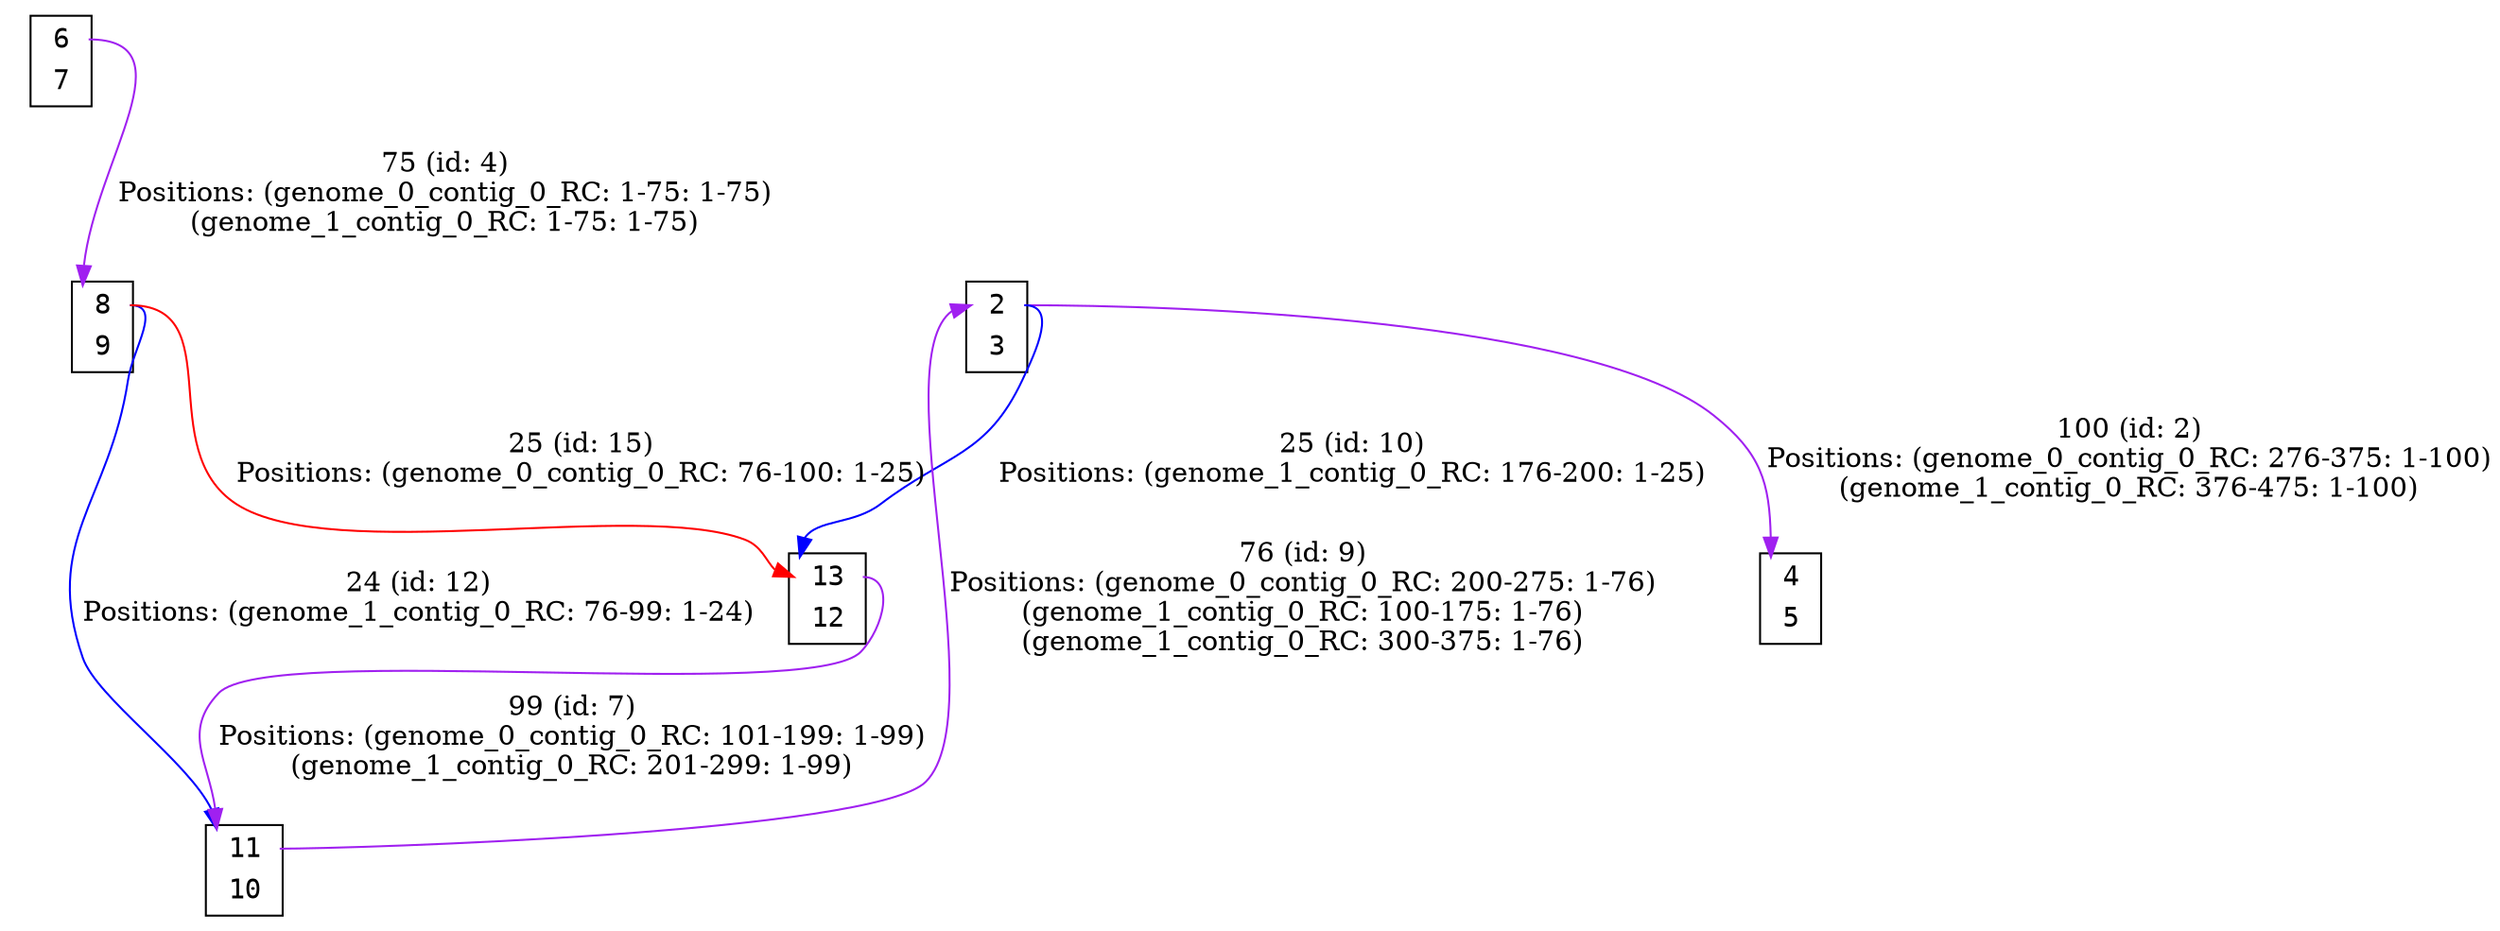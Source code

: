 digraph my_graph {
node[fontname=<Courier>,shape=<plaintext>]
vertex_0x126d460_0x1271770[label=<<TABLE bgcolor = "white">
<TR><TD BORDER = "0" PORT = "port_0x1271770_in"></TD><TD BORDER = "0" PORT = "port_">2</TD><TD BORDER = "0" PORT = "port_0x1271770_out"></TD></TR>
<TR><TD BORDER = "0" PORT = "port_0x126d460_out"></TD><TD BORDER = "0" PORT = "port_">3</TD><TD BORDER = "0" PORT = "port_0x126d460_in"></TD></TR>
</TABLE>>,style=<filled>,color=<black>,fillcolor=<white>]
vertex_0x126d5a0_0x126d820[label=<<TABLE bgcolor = "white">
<TR><TD BORDER = "0" PORT = "port_0x126d5a0_in"></TD><TD BORDER = "0" PORT = "port_">4</TD><TD BORDER = "0" PORT = "port_0x126d5a0_out"></TD></TR>
<TR><TD BORDER = "0" PORT = "port_0x126d820_out"></TD><TD BORDER = "0" PORT = "port_">5</TD><TD BORDER = "0" PORT = "port_0x126d820_in"></TD></TR>
</TABLE>>,style=<filled>,color=<black>,fillcolor=<white>]
vertex_0x126c0e0_0x126d750[label=<<TABLE bgcolor = "white">
<TR><TD BORDER = "0" PORT = "port_0x126d750_in"></TD><TD BORDER = "0" PORT = "port_">6</TD><TD BORDER = "0" PORT = "port_0x126d750_out"></TD></TR>
<TR><TD BORDER = "0" PORT = "port_0x126c0e0_out"></TD><TD BORDER = "0" PORT = "port_">7</TD><TD BORDER = "0" PORT = "port_0x126c0e0_in"></TD></TR>
</TABLE>>,style=<filled>,color=<black>,fillcolor=<white>]
vertex_0x126c440_0x126c480[label=<<TABLE bgcolor = "white">
<TR><TD BORDER = "0" PORT = "port_0x126c440_in"></TD><TD BORDER = "0" PORT = "port_">8</TD><TD BORDER = "0" PORT = "port_0x126c440_out"></TD></TR>
<TR><TD BORDER = "0" PORT = "port_0x126c480_out"></TD><TD BORDER = "0" PORT = "port_">9</TD><TD BORDER = "0" PORT = "port_0x126c480_in"></TD></TR>
</TABLE>>,style=<filled>,color=<black>,fillcolor=<white>]
vertex_0x126d320_0x126db20[label=<<TABLE bgcolor = "white">
<TR><TD BORDER = "0" PORT = "port_0x126d320_in"></TD><TD BORDER = "0" PORT = "port_">11</TD><TD BORDER = "0" PORT = "port_0x126d320_out"></TD></TR>
<TR><TD BORDER = "0" PORT = "port_0x126db20_out"></TD><TD BORDER = "0" PORT = "port_">10</TD><TD BORDER = "0" PORT = "port_0x126db20_in"></TD></TR>
</TABLE>>,style=<filled>,color=<black>,fillcolor=<white>]
vertex_0x126dd60_0x126ddd0[label=<<TABLE bgcolor = "white">
<TR><TD BORDER = "0" PORT = "port_0x126ddd0_in"></TD><TD BORDER = "0" PORT = "port_">13</TD><TD BORDER = "0" PORT = "port_0x126ddd0_out"></TD></TR>
<TR><TD BORDER = "0" PORT = "port_0x126dd60_out"></TD><TD BORDER = "0" PORT = "port_">12</TD><TD BORDER = "0" PORT = "port_0x126dd60_in"></TD></TR>
</TABLE>>,style=<filled>,color=<black>,fillcolor=<white>]
vertex_0x126d460_0x1271770:port_0x1271770_out->vertex_0x126d5a0_0x126d820:port_0x126d5a0_in[label="100 (id: 2)\nPositions: (genome_0_contig_0_RC: 276-375: 1-100)\n(genome_1_contig_0_RC: 376-475: 1-100)\n",len=<0>,K=<0>,color=<purple>]
vertex_0x126c0e0_0x126d750:port_0x126d750_out->vertex_0x126c440_0x126c480:port_0x126c440_in[label="75 (id: 4)\nPositions: (genome_0_contig_0_RC: 1-75: 1-75)\n(genome_1_contig_0_RC: 1-75: 1-75)\n",len=<0>,K=<0>,color=<purple>]
vertex_0x126dd60_0x126ddd0:port_0x126ddd0_out->vertex_0x126d320_0x126db20:port_0x126d320_in[label="99 (id: 7)\nPositions: (genome_0_contig_0_RC: 101-199: 1-99)\n(genome_1_contig_0_RC: 201-299: 1-99)\n",len=<0>,K=<0>,color=<purple>]
vertex_0x126d320_0x126db20:port_0x126d320_out->vertex_0x126d460_0x1271770:port_0x1271770_in[label="76 (id: 9)\nPositions: (genome_0_contig_0_RC: 200-275: 1-76)\n(genome_1_contig_0_RC: 100-175: 1-76)\n(genome_1_contig_0_RC: 300-375: 1-76)\n",len=<0>,K=<0>,color=<purple>]
vertex_0x126d460_0x1271770:port_0x1271770_out->vertex_0x126dd60_0x126ddd0:port_0x126ddd0_in[label="25 (id: 10)\nPositions: (genome_1_contig_0_RC: 176-200: 1-25)\n",len=<0>,K=<0>,color=<blue>]
vertex_0x126c440_0x126c480:port_0x126c440_out->vertex_0x126d320_0x126db20:port_0x126d320_in[label="24 (id: 12)\nPositions: (genome_1_contig_0_RC: 76-99: 1-24)\n",len=<0>,K=<0>,color=<blue>]
vertex_0x126c440_0x126c480:port_0x126c440_out->vertex_0x126dd60_0x126ddd0:port_0x126ddd0_in[label="25 (id: 15)\nPositions: (genome_0_contig_0_RC: 76-100: 1-25)\n",len=<0>,K=<0>,color=<red>]
}
